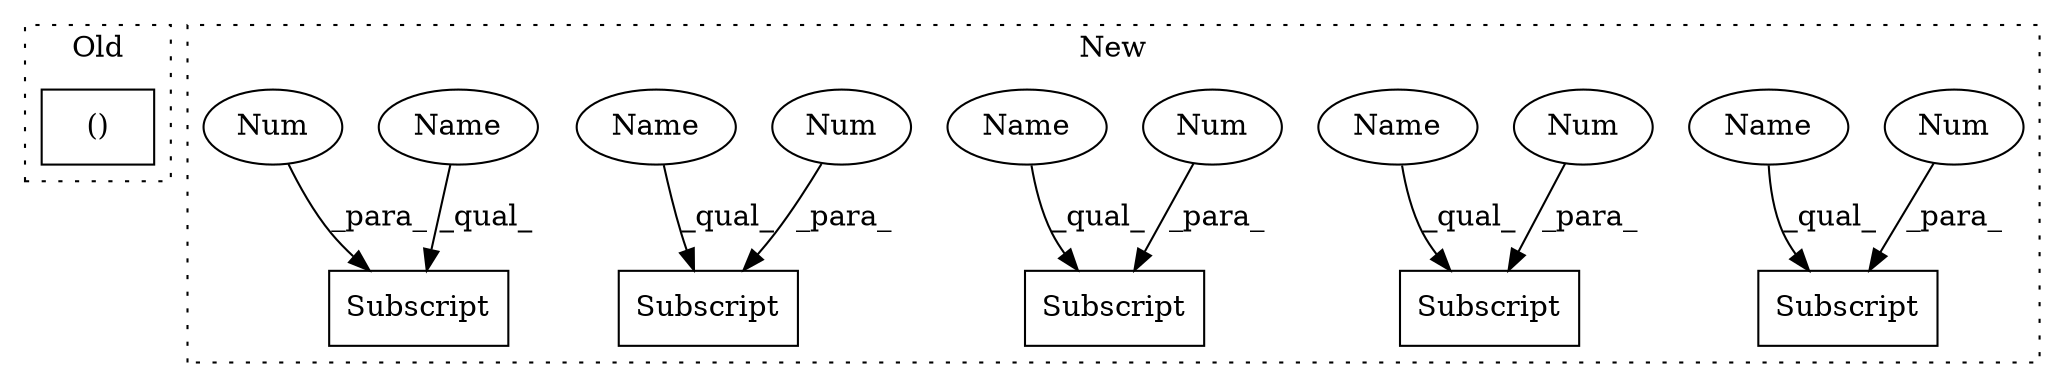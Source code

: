 digraph G {
subgraph cluster0 {
1 [label="()" a="54" s="2056" l="30" shape="box"];
label = "Old";
style="dotted";
}
subgraph cluster1 {
2 [label="Subscript" a="63" s="1968,0" l="21,0" shape="box"];
3 [label="Num" a="76" s="1987" l="1" shape="ellipse"];
4 [label="Subscript" a="63" s="1727,0" l="21,0" shape="box"];
5 [label="Num" a="76" s="1746" l="1" shape="ellipse"];
6 [label="Subscript" a="63" s="1495,0" l="21,0" shape="box"];
7 [label="Num" a="76" s="1514" l="1" shape="ellipse"];
8 [label="Subscript" a="63" s="1583,0" l="21,0" shape="box"];
9 [label="Num" a="76" s="1602" l="1" shape="ellipse"];
10 [label="Subscript" a="63" s="1704,0" l="21,0" shape="box"];
11 [label="Num" a="76" s="1723" l="1" shape="ellipse"];
12 [label="Name" a="87" s="1727" l="18" shape="ellipse"];
13 [label="Name" a="87" s="1704" l="18" shape="ellipse"];
14 [label="Name" a="87" s="1968" l="18" shape="ellipse"];
15 [label="Name" a="87" s="1495" l="18" shape="ellipse"];
16 [label="Name" a="87" s="1583" l="18" shape="ellipse"];
label = "New";
style="dotted";
}
3 -> 2 [label="_para_"];
5 -> 4 [label="_para_"];
7 -> 6 [label="_para_"];
9 -> 8 [label="_para_"];
11 -> 10 [label="_para_"];
12 -> 4 [label="_qual_"];
13 -> 10 [label="_qual_"];
14 -> 2 [label="_qual_"];
15 -> 6 [label="_qual_"];
16 -> 8 [label="_qual_"];
}